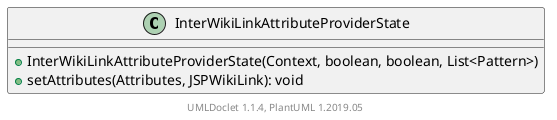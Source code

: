 @startuml

    class InterWikiLinkAttributeProviderState [[InterWikiLinkAttributeProviderState.html]] {
        +InterWikiLinkAttributeProviderState(Context, boolean, boolean, List<Pattern>)
        +setAttributes(Attributes, JSPWikiLink): void
    }


    center footer UMLDoclet 1.1.4, PlantUML 1.2019.05
@enduml
